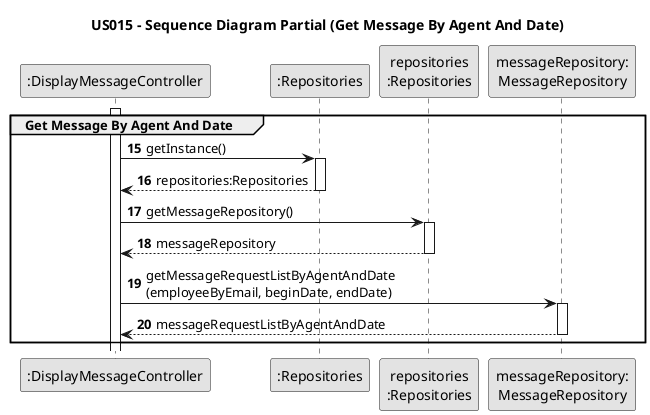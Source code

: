 @startuml
'https://plantuml.com/sequence-diagram

skinparam monochrome true
skinparam packageStyle rectangle
skinparam shadowing false


 participant ":DisplayMessageController" as CTRL
 participant ":Repositories" as Repository
 participant "repositories\n:Repositories" as repository2
 participant "messageRepository:\nMessageRepository" as MessageRepository

 title US015 - Sequence Diagram Partial (Get Message By Agent And Date)

autonumber 15

group Get Message By Agent And Date

activate CTRL
    CTRL -> Repository : getInstance()
             activate Repository

             Repository --> CTRL : repositories:Repositories
             deactivate Repository

             CTRL -> repository2 : getMessageRepository()
             activate repository2

             repository2 --> CTRL : messageRepository
             deactivate repository2

             CTRL -> MessageRepository : getMessageRequestListByAgentAndDate\n(employeeByEmail, beginDate, endDate)
             activate MessageRepository

             MessageRepository --> CTRL : messageRequestListByAgentAndDate
             deactivate MessageRepository

             end
@enduml
